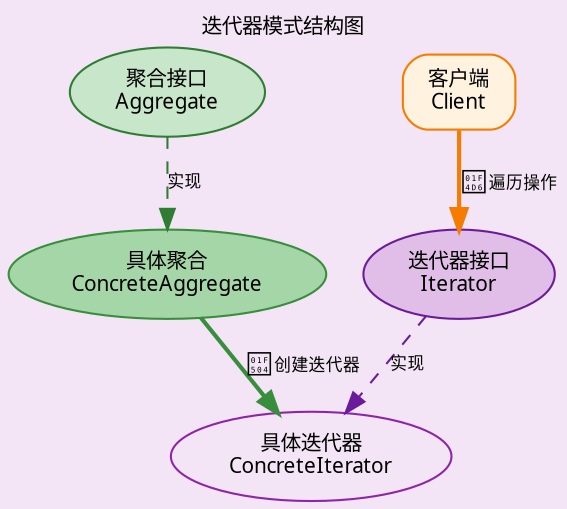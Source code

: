 digraph IteratorPattern {
    graph [fontname="Microsoft YaHei", fontsize=10, bgcolor="#f3e5f5"];
    node [fontname="Microsoft YaHei", fontsize=10, style="filled,rounded"];
    edge [fontname="Microsoft YaHei", fontsize=8];

    rankdir=TB;
    bgcolor="#f3e5f5";

    Iterator [label="迭代器接口\nIterator", fillcolor="#e1bee7", color="#6a1b9a"];
    ConcreteIterator [label="具体迭代器\nConcreteIterator", fillcolor="#f3e5f5", color="#8e24aa"];

    Aggregate [label="聚合接口\nAggregate", fillcolor="#c8e6c9", color="#2e7d32"];
    ConcreteAggregate [label="具体聚合\nConcreteAggregate", fillcolor="#a5d6a7", color="#388e3c"];

    Client [label="客户端\nClient", fillcolor="#fff3e0", color="#f57c00", shape=box];

    Iterator -> ConcreteIterator [label="实现", color="#6a1b9a", style="dashed"];
    Aggregate -> ConcreteAggregate [label="实现", color="#2e7d32", style="dashed"];

    ConcreteAggregate -> ConcreteIterator [label="🔄 创建迭代器", color="#388e3c", style="bold"];

    Client -> Iterator [label="📖 遍历操作", color="#f57c00", style="bold"];

    labelloc="t";
    label="迭代器模式结构图";
}




